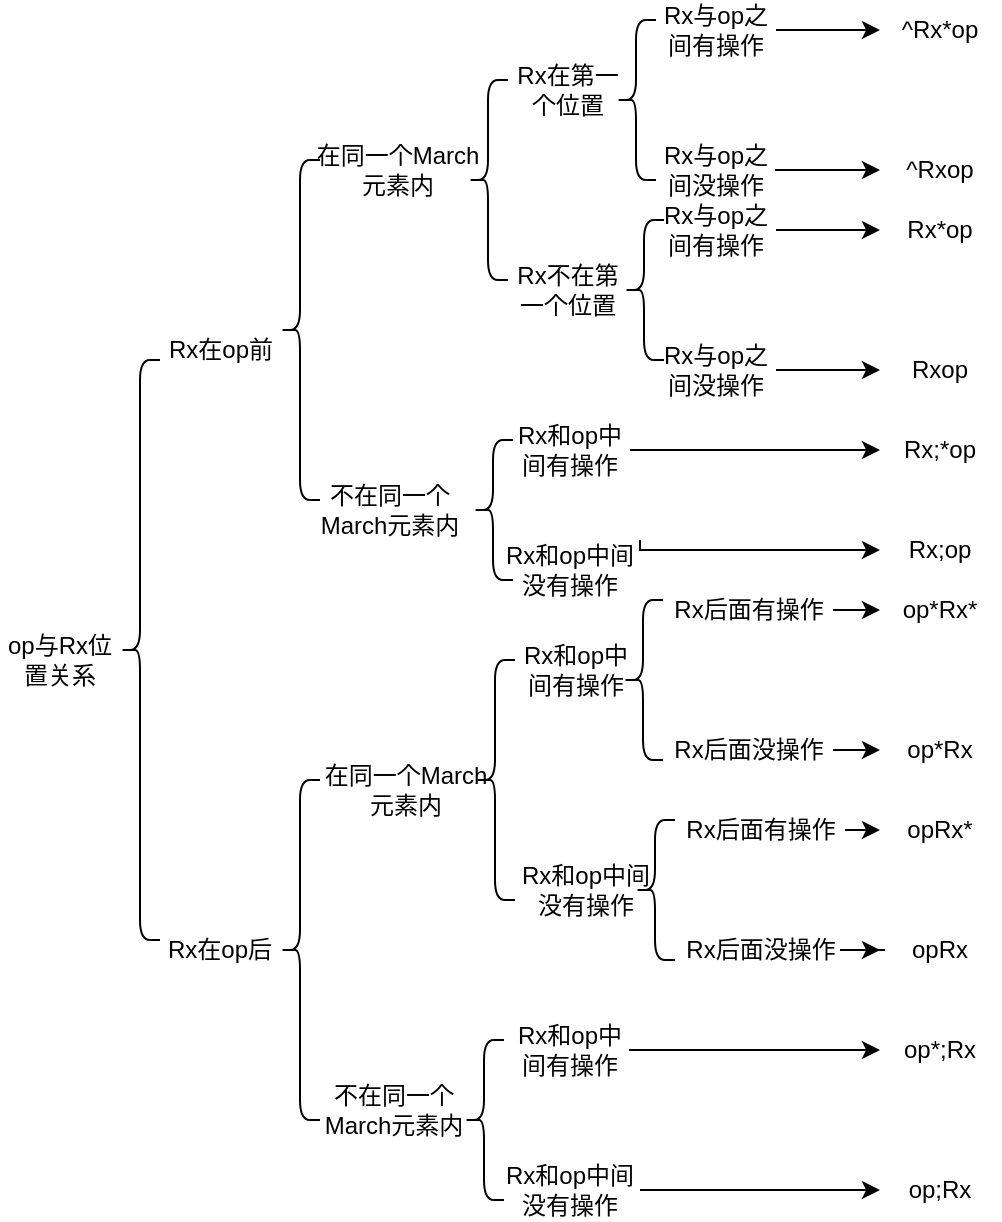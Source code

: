 <mxfile version="20.8.20" type="github">
  <diagram name="第 1 页" id="7BWOVIeHfHWRDhxYybXX">
    <mxGraphModel dx="1434" dy="796" grid="1" gridSize="10" guides="1" tooltips="1" connect="1" arrows="1" fold="1" page="1" pageScale="1" pageWidth="827" pageHeight="1169" math="0" shadow="0">
      <root>
        <mxCell id="0" />
        <mxCell id="1" parent="0" />
        <mxCell id="fFmbdHrcv6SZb14ruAzG-1" value="" style="shape=curlyBracket;whiteSpace=wrap;html=1;rounded=1;labelPosition=left;verticalLabelPosition=middle;align=right;verticalAlign=middle;" vertex="1" parent="1">
          <mxGeometry x="100" y="290" width="20" height="290" as="geometry" />
        </mxCell>
        <mxCell id="fFmbdHrcv6SZb14ruAzG-2" value="Rx在op前" style="text;html=1;align=center;verticalAlign=middle;resizable=0;points=[];autosize=1;strokeColor=none;fillColor=none;" vertex="1" parent="1">
          <mxGeometry x="110" y="270" width="80" height="30" as="geometry" />
        </mxCell>
        <mxCell id="fFmbdHrcv6SZb14ruAzG-3" value="Rx在op后" style="text;html=1;strokeColor=none;fillColor=none;align=center;verticalAlign=middle;whiteSpace=wrap;rounded=0;" vertex="1" parent="1">
          <mxGeometry x="120" y="570" width="60" height="30" as="geometry" />
        </mxCell>
        <mxCell id="fFmbdHrcv6SZb14ruAzG-4" value="" style="shape=curlyBracket;whiteSpace=wrap;html=1;rounded=1;labelPosition=left;verticalLabelPosition=middle;align=right;verticalAlign=middle;" vertex="1" parent="1">
          <mxGeometry x="180" y="190" width="20" height="170" as="geometry" />
        </mxCell>
        <mxCell id="fFmbdHrcv6SZb14ruAzG-5" value="在同一个March元素内" style="text;html=1;strokeColor=none;fillColor=none;align=center;verticalAlign=middle;whiteSpace=wrap;rounded=0;" vertex="1" parent="1">
          <mxGeometry x="194" y="180" width="90" height="30" as="geometry" />
        </mxCell>
        <mxCell id="fFmbdHrcv6SZb14ruAzG-6" value="不在同一个March元素内" style="text;html=1;strokeColor=none;fillColor=none;align=center;verticalAlign=middle;whiteSpace=wrap;rounded=0;" vertex="1" parent="1">
          <mxGeometry x="190" y="350" width="90" height="30" as="geometry" />
        </mxCell>
        <mxCell id="fFmbdHrcv6SZb14ruAzG-13" value="" style="shape=curlyBracket;whiteSpace=wrap;html=1;rounded=1;labelPosition=left;verticalLabelPosition=middle;align=right;verticalAlign=middle;size=0.5;" vertex="1" parent="1">
          <mxGeometry x="180" y="500" width="20" height="170" as="geometry" />
        </mxCell>
        <mxCell id="fFmbdHrcv6SZb14ruAzG-14" value="在同一个March元素内" style="text;html=1;strokeColor=none;fillColor=none;align=center;verticalAlign=middle;whiteSpace=wrap;rounded=0;" vertex="1" parent="1">
          <mxGeometry x="197.5" y="490" width="90" height="30" as="geometry" />
        </mxCell>
        <mxCell id="fFmbdHrcv6SZb14ruAzG-15" value="不在同一个March元素内" style="text;html=1;strokeColor=none;fillColor=none;align=center;verticalAlign=middle;whiteSpace=wrap;rounded=0;" vertex="1" parent="1">
          <mxGeometry x="192" y="650" width="90" height="30" as="geometry" />
        </mxCell>
        <mxCell id="fFmbdHrcv6SZb14ruAzG-16" value="" style="shape=curlyBracket;whiteSpace=wrap;html=1;rounded=1;labelPosition=left;verticalLabelPosition=middle;align=right;verticalAlign=middle;" vertex="1" parent="1">
          <mxGeometry x="274" y="150" width="20" height="100" as="geometry" />
        </mxCell>
        <mxCell id="fFmbdHrcv6SZb14ruAzG-17" value="" style="shape=curlyBracket;whiteSpace=wrap;html=1;rounded=1;labelPosition=left;verticalLabelPosition=middle;align=right;verticalAlign=middle;" vertex="1" parent="1">
          <mxGeometry x="277.5" y="440" width="20" height="120" as="geometry" />
        </mxCell>
        <mxCell id="fFmbdHrcv6SZb14ruAzG-18" value="" style="shape=curlyBracket;whiteSpace=wrap;html=1;rounded=1;labelPosition=left;verticalLabelPosition=middle;align=right;verticalAlign=middle;size=0.5;" vertex="1" parent="1">
          <mxGeometry x="272" y="630" width="20" height="80" as="geometry" />
        </mxCell>
        <mxCell id="fFmbdHrcv6SZb14ruAzG-19" value="Rx在第一个位置" style="text;html=1;strokeColor=none;fillColor=none;align=center;verticalAlign=middle;whiteSpace=wrap;rounded=0;" vertex="1" parent="1">
          <mxGeometry x="294" y="140" width="60" height="30" as="geometry" />
        </mxCell>
        <mxCell id="fFmbdHrcv6SZb14ruAzG-20" value="Rx不在第一个位置" style="text;html=1;strokeColor=none;fillColor=none;align=center;verticalAlign=middle;whiteSpace=wrap;rounded=0;" vertex="1" parent="1">
          <mxGeometry x="294" y="240" width="60" height="30" as="geometry" />
        </mxCell>
        <mxCell id="fFmbdHrcv6SZb14ruAzG-21" value="Rx和op中间有操作" style="text;html=1;strokeColor=none;fillColor=none;align=center;verticalAlign=middle;whiteSpace=wrap;rounded=0;" vertex="1" parent="1">
          <mxGeometry x="297.5" y="430" width="60" height="30" as="geometry" />
        </mxCell>
        <mxCell id="fFmbdHrcv6SZb14ruAzG-23" value="Rx和op中间没有操作" style="text;html=1;strokeColor=none;fillColor=none;align=center;verticalAlign=middle;whiteSpace=wrap;rounded=0;" vertex="1" parent="1">
          <mxGeometry x="297.5" y="540" width="70" height="30" as="geometry" />
        </mxCell>
        <mxCell id="fFmbdHrcv6SZb14ruAzG-74" style="edgeStyle=orthogonalEdgeStyle;rounded=0;orthogonalLoop=1;jettySize=auto;html=1;exitX=1;exitY=0.5;exitDx=0;exitDy=0;entryX=0;entryY=0.5;entryDx=0;entryDy=0;" edge="1" parent="1" source="fFmbdHrcv6SZb14ruAzG-24" target="fFmbdHrcv6SZb14ruAzG-60">
          <mxGeometry relative="1" as="geometry" />
        </mxCell>
        <mxCell id="fFmbdHrcv6SZb14ruAzG-24" value="Rx和op中间有操作" style="text;html=1;strokeColor=none;fillColor=none;align=center;verticalAlign=middle;whiteSpace=wrap;rounded=0;" vertex="1" parent="1">
          <mxGeometry x="294.5" y="620" width="60" height="30" as="geometry" />
        </mxCell>
        <mxCell id="fFmbdHrcv6SZb14ruAzG-75" style="edgeStyle=orthogonalEdgeStyle;rounded=0;orthogonalLoop=1;jettySize=auto;html=1;exitX=1;exitY=0.5;exitDx=0;exitDy=0;entryX=0;entryY=0.5;entryDx=0;entryDy=0;" edge="1" parent="1" source="fFmbdHrcv6SZb14ruAzG-25" target="fFmbdHrcv6SZb14ruAzG-61">
          <mxGeometry relative="1" as="geometry" />
        </mxCell>
        <mxCell id="fFmbdHrcv6SZb14ruAzG-25" value="Rx和op中间没有操作" style="text;html=1;strokeColor=none;fillColor=none;align=center;verticalAlign=middle;whiteSpace=wrap;rounded=0;" vertex="1" parent="1">
          <mxGeometry x="290" y="690" width="70" height="30" as="geometry" />
        </mxCell>
        <mxCell id="fFmbdHrcv6SZb14ruAzG-26" value="" style="shape=curlyBracket;whiteSpace=wrap;html=1;rounded=1;labelPosition=left;verticalLabelPosition=middle;align=right;verticalAlign=middle;" vertex="1" parent="1">
          <mxGeometry x="351.5" y="410" width="20" height="80" as="geometry" />
        </mxCell>
        <mxCell id="fFmbdHrcv6SZb14ruAzG-70" style="edgeStyle=orthogonalEdgeStyle;rounded=0;orthogonalLoop=1;jettySize=auto;html=1;exitX=1;exitY=0.5;exitDx=0;exitDy=0;entryX=0;entryY=0.5;entryDx=0;entryDy=0;" edge="1" parent="1" source="fFmbdHrcv6SZb14ruAzG-27" target="fFmbdHrcv6SZb14ruAzG-56">
          <mxGeometry relative="1" as="geometry" />
        </mxCell>
        <mxCell id="fFmbdHrcv6SZb14ruAzG-27" value="Rx后面有操作" style="text;html=1;strokeColor=none;fillColor=none;align=center;verticalAlign=middle;whiteSpace=wrap;rounded=0;" vertex="1" parent="1">
          <mxGeometry x="371.5" y="400" width="85" height="30" as="geometry" />
        </mxCell>
        <mxCell id="fFmbdHrcv6SZb14ruAzG-71" style="edgeStyle=orthogonalEdgeStyle;rounded=0;orthogonalLoop=1;jettySize=auto;html=1;exitX=1;exitY=0.5;exitDx=0;exitDy=0;entryX=0;entryY=0.5;entryDx=0;entryDy=0;" edge="1" parent="1" source="fFmbdHrcv6SZb14ruAzG-28" target="fFmbdHrcv6SZb14ruAzG-57">
          <mxGeometry relative="1" as="geometry" />
        </mxCell>
        <mxCell id="fFmbdHrcv6SZb14ruAzG-28" value="Rx后面没操作" style="text;html=1;strokeColor=none;fillColor=none;align=center;verticalAlign=middle;whiteSpace=wrap;rounded=0;" vertex="1" parent="1">
          <mxGeometry x="371.5" y="470" width="85" height="30" as="geometry" />
        </mxCell>
        <mxCell id="fFmbdHrcv6SZb14ruAzG-29" value="" style="shape=curlyBracket;whiteSpace=wrap;html=1;rounded=1;labelPosition=left;verticalLabelPosition=middle;align=right;verticalAlign=middle;" vertex="1" parent="1">
          <mxGeometry x="357.5" y="520" width="20" height="70" as="geometry" />
        </mxCell>
        <mxCell id="fFmbdHrcv6SZb14ruAzG-72" style="edgeStyle=orthogonalEdgeStyle;rounded=0;orthogonalLoop=1;jettySize=auto;html=1;exitX=1;exitY=0.5;exitDx=0;exitDy=0;entryX=0;entryY=0.5;entryDx=0;entryDy=0;" edge="1" parent="1" source="fFmbdHrcv6SZb14ruAzG-30" target="fFmbdHrcv6SZb14ruAzG-58">
          <mxGeometry relative="1" as="geometry" />
        </mxCell>
        <mxCell id="fFmbdHrcv6SZb14ruAzG-30" value="Rx后面有操作" style="text;html=1;strokeColor=none;fillColor=none;align=center;verticalAlign=middle;whiteSpace=wrap;rounded=0;" vertex="1" parent="1">
          <mxGeometry x="377.5" y="510" width="85" height="30" as="geometry" />
        </mxCell>
        <mxCell id="fFmbdHrcv6SZb14ruAzG-76" style="edgeStyle=orthogonalEdgeStyle;rounded=0;orthogonalLoop=1;jettySize=auto;html=1;exitX=1;exitY=0.5;exitDx=0;exitDy=0;" edge="1" parent="1" source="fFmbdHrcv6SZb14ruAzG-31" target="fFmbdHrcv6SZb14ruAzG-59">
          <mxGeometry relative="1" as="geometry" />
        </mxCell>
        <mxCell id="fFmbdHrcv6SZb14ruAzG-31" value="Rx后面没操作" style="text;html=1;strokeColor=none;fillColor=none;align=center;verticalAlign=middle;whiteSpace=wrap;rounded=0;" vertex="1" parent="1">
          <mxGeometry x="377.5" y="570" width="85" height="30" as="geometry" />
        </mxCell>
        <mxCell id="fFmbdHrcv6SZb14ruAzG-32" value="" style="shape=curlyBracket;whiteSpace=wrap;html=1;rounded=1;labelPosition=left;verticalLabelPosition=middle;align=right;verticalAlign=middle;" vertex="1" parent="1">
          <mxGeometry x="276.5" y="330" width="20" height="70" as="geometry" />
        </mxCell>
        <mxCell id="fFmbdHrcv6SZb14ruAzG-67" style="edgeStyle=orthogonalEdgeStyle;rounded=0;orthogonalLoop=1;jettySize=auto;html=1;exitX=1;exitY=0.5;exitDx=0;exitDy=0;entryX=0;entryY=0.5;entryDx=0;entryDy=0;" edge="1" parent="1" source="fFmbdHrcv6SZb14ruAzG-33" target="fFmbdHrcv6SZb14ruAzG-54">
          <mxGeometry relative="1" as="geometry" />
        </mxCell>
        <mxCell id="fFmbdHrcv6SZb14ruAzG-33" value="Rx和op中间有操作" style="text;html=1;strokeColor=none;fillColor=none;align=center;verticalAlign=middle;whiteSpace=wrap;rounded=0;" vertex="1" parent="1">
          <mxGeometry x="295" y="320" width="60" height="30" as="geometry" />
        </mxCell>
        <mxCell id="fFmbdHrcv6SZb14ruAzG-77" style="edgeStyle=orthogonalEdgeStyle;rounded=0;orthogonalLoop=1;jettySize=auto;html=1;exitX=1;exitY=0;exitDx=0;exitDy=0;entryX=0;entryY=0.5;entryDx=0;entryDy=0;" edge="1" parent="1" source="fFmbdHrcv6SZb14ruAzG-34" target="fFmbdHrcv6SZb14ruAzG-55">
          <mxGeometry relative="1" as="geometry">
            <Array as="points">
              <mxPoint x="360" y="385" />
            </Array>
          </mxGeometry>
        </mxCell>
        <mxCell id="fFmbdHrcv6SZb14ruAzG-34" value="Rx和op中间没有操作" style="text;html=1;strokeColor=none;fillColor=none;align=center;verticalAlign=middle;whiteSpace=wrap;rounded=0;" vertex="1" parent="1">
          <mxGeometry x="290" y="380" width="70" height="30" as="geometry" />
        </mxCell>
        <mxCell id="fFmbdHrcv6SZb14ruAzG-35" value="op与Rx位置关系" style="text;html=1;strokeColor=none;fillColor=none;align=center;verticalAlign=middle;whiteSpace=wrap;rounded=0;" vertex="1" parent="1">
          <mxGeometry x="40" y="425" width="60" height="30" as="geometry" />
        </mxCell>
        <mxCell id="fFmbdHrcv6SZb14ruAzG-38" value="" style="shape=curlyBracket;whiteSpace=wrap;html=1;rounded=1;labelPosition=left;verticalLabelPosition=middle;align=right;verticalAlign=middle;" vertex="1" parent="1">
          <mxGeometry x="348" y="120" width="20" height="80" as="geometry" />
        </mxCell>
        <mxCell id="fFmbdHrcv6SZb14ruAzG-39" value="" style="shape=curlyBracket;whiteSpace=wrap;html=1;rounded=1;labelPosition=left;verticalLabelPosition=middle;align=right;verticalAlign=middle;" vertex="1" parent="1">
          <mxGeometry x="352" y="220" width="20" height="70" as="geometry" />
        </mxCell>
        <mxCell id="fFmbdHrcv6SZb14ruAzG-62" style="edgeStyle=orthogonalEdgeStyle;rounded=0;orthogonalLoop=1;jettySize=auto;html=1;exitX=1;exitY=0.5;exitDx=0;exitDy=0;entryX=0;entryY=0.5;entryDx=0;entryDy=0;" edge="1" parent="1" source="fFmbdHrcv6SZb14ruAzG-40" target="fFmbdHrcv6SZb14ruAzG-50">
          <mxGeometry relative="1" as="geometry" />
        </mxCell>
        <mxCell id="fFmbdHrcv6SZb14ruAzG-40" value="Rx与op之间有操作" style="text;html=1;strokeColor=none;fillColor=none;align=center;verticalAlign=middle;whiteSpace=wrap;rounded=0;" vertex="1" parent="1">
          <mxGeometry x="368" y="110" width="60" height="30" as="geometry" />
        </mxCell>
        <mxCell id="fFmbdHrcv6SZb14ruAzG-63" style="edgeStyle=orthogonalEdgeStyle;rounded=0;orthogonalLoop=1;jettySize=auto;html=1;entryX=0;entryY=0.5;entryDx=0;entryDy=0;" edge="1" parent="1" source="fFmbdHrcv6SZb14ruAzG-41" target="fFmbdHrcv6SZb14ruAzG-51">
          <mxGeometry relative="1" as="geometry" />
        </mxCell>
        <mxCell id="fFmbdHrcv6SZb14ruAzG-41" value="Rx与op之间没操作" style="text;html=1;strokeColor=none;fillColor=none;align=center;verticalAlign=middle;whiteSpace=wrap;rounded=0;" vertex="1" parent="1">
          <mxGeometry x="367.5" y="180" width="60" height="30" as="geometry" />
        </mxCell>
        <mxCell id="fFmbdHrcv6SZb14ruAzG-65" style="edgeStyle=orthogonalEdgeStyle;rounded=0;orthogonalLoop=1;jettySize=auto;html=1;exitX=1;exitY=0.5;exitDx=0;exitDy=0;entryX=0;entryY=0.5;entryDx=0;entryDy=0;" edge="1" parent="1" source="fFmbdHrcv6SZb14ruAzG-42" target="fFmbdHrcv6SZb14ruAzG-52">
          <mxGeometry relative="1" as="geometry" />
        </mxCell>
        <mxCell id="fFmbdHrcv6SZb14ruAzG-42" value="Rx与op之间有操作" style="text;html=1;strokeColor=none;fillColor=none;align=center;verticalAlign=middle;whiteSpace=wrap;rounded=0;" vertex="1" parent="1">
          <mxGeometry x="368" y="210" width="60" height="30" as="geometry" />
        </mxCell>
        <mxCell id="fFmbdHrcv6SZb14ruAzG-66" style="edgeStyle=orthogonalEdgeStyle;rounded=0;orthogonalLoop=1;jettySize=auto;html=1;exitX=1;exitY=0.5;exitDx=0;exitDy=0;entryX=0;entryY=0.5;entryDx=0;entryDy=0;" edge="1" parent="1" source="fFmbdHrcv6SZb14ruAzG-43" target="fFmbdHrcv6SZb14ruAzG-53">
          <mxGeometry relative="1" as="geometry" />
        </mxCell>
        <mxCell id="fFmbdHrcv6SZb14ruAzG-43" value="Rx与op之间没操作" style="text;html=1;strokeColor=none;fillColor=none;align=center;verticalAlign=middle;whiteSpace=wrap;rounded=0;" vertex="1" parent="1">
          <mxGeometry x="368" y="280" width="60" height="30" as="geometry" />
        </mxCell>
        <mxCell id="fFmbdHrcv6SZb14ruAzG-50" value="^Rx*op" style="text;html=1;strokeColor=none;fillColor=none;align=center;verticalAlign=middle;whiteSpace=wrap;rounded=0;" vertex="1" parent="1">
          <mxGeometry x="480" y="110" width="60" height="30" as="geometry" />
        </mxCell>
        <mxCell id="fFmbdHrcv6SZb14ruAzG-51" value="^Rxop" style="text;html=1;strokeColor=none;fillColor=none;align=center;verticalAlign=middle;whiteSpace=wrap;rounded=0;" vertex="1" parent="1">
          <mxGeometry x="480" y="180" width="60" height="30" as="geometry" />
        </mxCell>
        <mxCell id="fFmbdHrcv6SZb14ruAzG-52" value="Rx*op" style="text;html=1;strokeColor=none;fillColor=none;align=center;verticalAlign=middle;whiteSpace=wrap;rounded=0;" vertex="1" parent="1">
          <mxGeometry x="480" y="210" width="60" height="30" as="geometry" />
        </mxCell>
        <mxCell id="fFmbdHrcv6SZb14ruAzG-53" value="Rxop" style="text;html=1;strokeColor=none;fillColor=none;align=center;verticalAlign=middle;whiteSpace=wrap;rounded=0;" vertex="1" parent="1">
          <mxGeometry x="480" y="280" width="60" height="30" as="geometry" />
        </mxCell>
        <mxCell id="fFmbdHrcv6SZb14ruAzG-54" value="Rx;*op" style="text;html=1;strokeColor=none;fillColor=none;align=center;verticalAlign=middle;whiteSpace=wrap;rounded=0;" vertex="1" parent="1">
          <mxGeometry x="480" y="320" width="60" height="30" as="geometry" />
        </mxCell>
        <mxCell id="fFmbdHrcv6SZb14ruAzG-55" value="Rx;op" style="text;html=1;strokeColor=none;fillColor=none;align=center;verticalAlign=middle;whiteSpace=wrap;rounded=0;" vertex="1" parent="1">
          <mxGeometry x="480" y="370" width="60" height="30" as="geometry" />
        </mxCell>
        <mxCell id="fFmbdHrcv6SZb14ruAzG-56" value="op*Rx*" style="text;html=1;strokeColor=none;fillColor=none;align=center;verticalAlign=middle;whiteSpace=wrap;rounded=0;" vertex="1" parent="1">
          <mxGeometry x="480" y="400" width="60" height="30" as="geometry" />
        </mxCell>
        <mxCell id="fFmbdHrcv6SZb14ruAzG-57" value="op*Rx" style="text;html=1;strokeColor=none;fillColor=none;align=center;verticalAlign=middle;whiteSpace=wrap;rounded=0;" vertex="1" parent="1">
          <mxGeometry x="480" y="470" width="60" height="30" as="geometry" />
        </mxCell>
        <mxCell id="fFmbdHrcv6SZb14ruAzG-58" value="opRx*" style="text;html=1;strokeColor=none;fillColor=none;align=center;verticalAlign=middle;whiteSpace=wrap;rounded=0;" vertex="1" parent="1">
          <mxGeometry x="480" y="510" width="60" height="30" as="geometry" />
        </mxCell>
        <mxCell id="fFmbdHrcv6SZb14ruAzG-59" value="opRx" style="text;html=1;strokeColor=none;fillColor=none;align=center;verticalAlign=middle;whiteSpace=wrap;rounded=0;" vertex="1" parent="1">
          <mxGeometry x="480" y="570" width="60" height="30" as="geometry" />
        </mxCell>
        <mxCell id="fFmbdHrcv6SZb14ruAzG-60" value="op*;Rx" style="text;html=1;strokeColor=none;fillColor=none;align=center;verticalAlign=middle;whiteSpace=wrap;rounded=0;" vertex="1" parent="1">
          <mxGeometry x="480" y="620" width="60" height="30" as="geometry" />
        </mxCell>
        <mxCell id="fFmbdHrcv6SZb14ruAzG-61" value="op;Rx" style="text;html=1;strokeColor=none;fillColor=none;align=center;verticalAlign=middle;whiteSpace=wrap;rounded=0;" vertex="1" parent="1">
          <mxGeometry x="480" y="690" width="60" height="30" as="geometry" />
        </mxCell>
      </root>
    </mxGraphModel>
  </diagram>
</mxfile>
